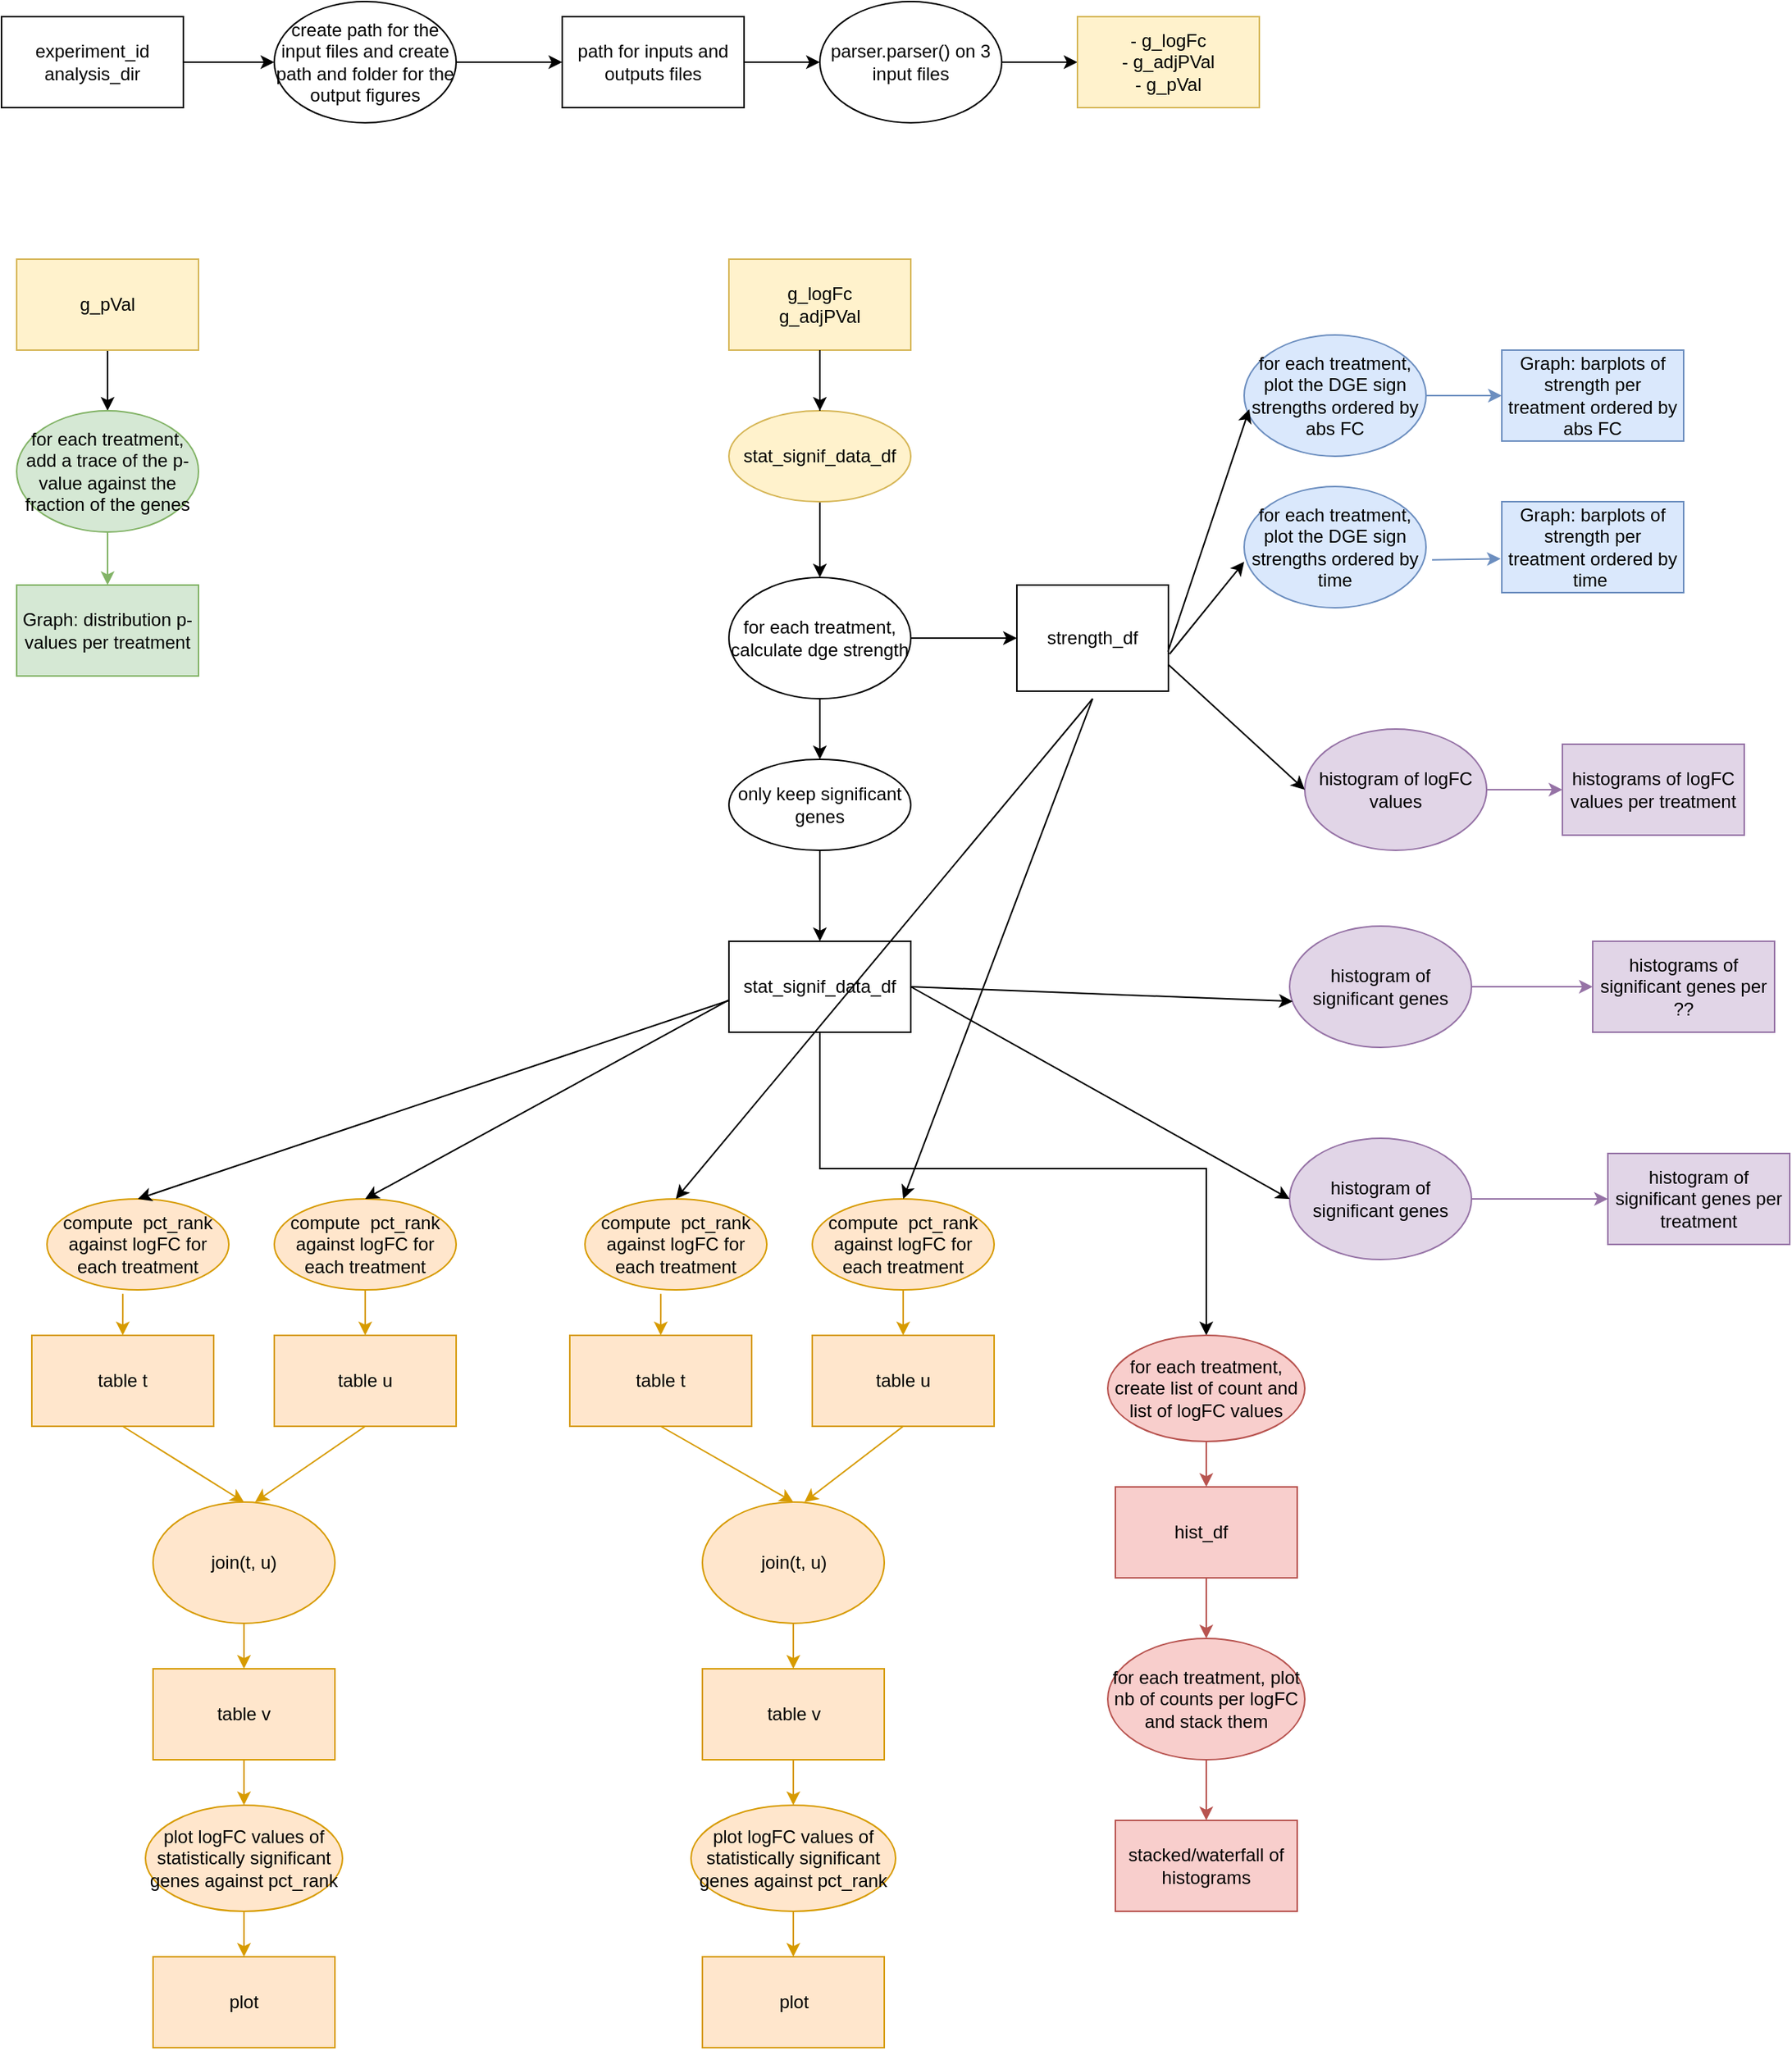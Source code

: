 <mxfile version="15.4.3" type="github">
  <diagram id="U4IgkTdNpWTFuwFA2swD" name="Page-1">
    <mxGraphModel dx="1006" dy="1817" grid="1" gridSize="10" guides="1" tooltips="1" connect="1" arrows="1" fold="1" page="1" pageScale="1" pageWidth="850" pageHeight="1100" math="0" shadow="0">
      <root>
        <mxCell id="0" />
        <mxCell id="1" parent="0" />
        <mxCell id="tLHDV8wwJgTuE7Va9RZO-1" value="experiment_id&lt;br&gt;analysis_dir" style="rounded=0;whiteSpace=wrap;html=1;" parent="1" vertex="1">
          <mxGeometry x="20" y="-320" width="120" height="60" as="geometry" />
        </mxCell>
        <mxCell id="tLHDV8wwJgTuE7Va9RZO-2" value="" style="endArrow=classic;html=1;entryX=0;entryY=0.5;entryDx=0;entryDy=0;exitX=1;exitY=0.5;exitDx=0;exitDy=0;" parent="1" source="tLHDV8wwJgTuE7Va9RZO-1" target="tLHDV8wwJgTuE7Va9RZO-3" edge="1">
          <mxGeometry width="50" height="50" relative="1" as="geometry">
            <mxPoint x="230" y="-250" as="sourcePoint" />
            <mxPoint x="280" y="-250" as="targetPoint" />
          </mxGeometry>
        </mxCell>
        <mxCell id="tLHDV8wwJgTuE7Va9RZO-3" value="create path for the input files and create path and folder for the output figures" style="ellipse;whiteSpace=wrap;html=1;" parent="1" vertex="1">
          <mxGeometry x="200" y="-330" width="120" height="80" as="geometry" />
        </mxCell>
        <mxCell id="tLHDV8wwJgTuE7Va9RZO-4" value="" style="endArrow=classic;html=1;exitX=1;exitY=0.5;exitDx=0;exitDy=0;entryX=0;entryY=0.5;entryDx=0;entryDy=0;" parent="1" source="tLHDV8wwJgTuE7Va9RZO-3" target="tLHDV8wwJgTuE7Va9RZO-5" edge="1">
          <mxGeometry width="50" height="50" relative="1" as="geometry">
            <mxPoint x="250" y="-30" as="sourcePoint" />
            <mxPoint x="440" y="-250" as="targetPoint" />
          </mxGeometry>
        </mxCell>
        <mxCell id="tLHDV8wwJgTuE7Va9RZO-5" value="path for inputs and outputs files" style="rounded=0;whiteSpace=wrap;html=1;" parent="1" vertex="1">
          <mxGeometry x="390" y="-320" width="120" height="60" as="geometry" />
        </mxCell>
        <mxCell id="tLHDV8wwJgTuE7Va9RZO-6" value="" style="endArrow=classic;html=1;exitX=1;exitY=0.5;exitDx=0;exitDy=0;exitPerimeter=0;" parent="1" source="tLHDV8wwJgTuE7Va9RZO-5" target="tLHDV8wwJgTuE7Va9RZO-7" edge="1">
          <mxGeometry width="50" height="50" relative="1" as="geometry">
            <mxPoint x="250" y="-30" as="sourcePoint" />
            <mxPoint x="660" y="-250" as="targetPoint" />
          </mxGeometry>
        </mxCell>
        <mxCell id="tLHDV8wwJgTuE7Va9RZO-7" value="parser.parser() on 3 input files" style="ellipse;whiteSpace=wrap;html=1;" parent="1" vertex="1">
          <mxGeometry x="560" y="-330" width="120" height="80" as="geometry" />
        </mxCell>
        <mxCell id="tLHDV8wwJgTuE7Va9RZO-8" value="" style="endArrow=classic;html=1;exitX=1;exitY=0.5;exitDx=0;exitDy=0;" parent="1" source="tLHDV8wwJgTuE7Va9RZO-7" target="tLHDV8wwJgTuE7Va9RZO-9" edge="1">
          <mxGeometry width="50" height="50" relative="1" as="geometry">
            <mxPoint x="490" y="-40" as="sourcePoint" />
            <mxPoint x="540" y="-90" as="targetPoint" />
          </mxGeometry>
        </mxCell>
        <mxCell id="tLHDV8wwJgTuE7Va9RZO-9" value="-&amp;nbsp;g_logFc&lt;br&gt;-&amp;nbsp;g_adjPVal&lt;br&gt;-&amp;nbsp;g_pVal" style="rounded=0;whiteSpace=wrap;html=1;fillColor=#fff2cc;strokeColor=#d6b656;" parent="1" vertex="1">
          <mxGeometry x="730" y="-320" width="120" height="60" as="geometry" />
        </mxCell>
        <mxCell id="tUvA7MmogW0Fkp_yMYfX-52" value="" style="edgeStyle=orthogonalEdgeStyle;rounded=0;orthogonalLoop=1;jettySize=auto;html=1;" parent="1" source="tLHDV8wwJgTuE7Va9RZO-10" target="tLHDV8wwJgTuE7Va9RZO-11" edge="1">
          <mxGeometry relative="1" as="geometry" />
        </mxCell>
        <mxCell id="tLHDV8wwJgTuE7Va9RZO-10" value="g_pVal" style="rounded=0;whiteSpace=wrap;html=1;fillColor=#fff2cc;strokeColor=#d6b656;" parent="1" vertex="1">
          <mxGeometry x="30" y="-160" width="120" height="60" as="geometry" />
        </mxCell>
        <mxCell id="tUvA7MmogW0Fkp_yMYfX-53" value="" style="edgeStyle=orthogonalEdgeStyle;rounded=0;orthogonalLoop=1;jettySize=auto;html=1;fillColor=#d5e8d4;strokeColor=#82b366;" parent="1" source="tLHDV8wwJgTuE7Va9RZO-11" target="tLHDV8wwJgTuE7Va9RZO-13" edge="1">
          <mxGeometry relative="1" as="geometry" />
        </mxCell>
        <mxCell id="tLHDV8wwJgTuE7Va9RZO-11" value="for each treatment,&lt;br&gt;add a trace of the p-value against the fraction of the genes" style="ellipse;whiteSpace=wrap;html=1;fillColor=#d5e8d4;strokeColor=#82b366;" parent="1" vertex="1">
          <mxGeometry x="30" y="-60" width="120" height="80" as="geometry" />
        </mxCell>
        <mxCell id="tLHDV8wwJgTuE7Va9RZO-13" value="Graph: distribution p-values per treatment" style="rounded=0;whiteSpace=wrap;html=1;fillColor=#d5e8d4;strokeColor=#82b366;" parent="1" vertex="1">
          <mxGeometry x="30" y="55" width="120" height="60" as="geometry" />
        </mxCell>
        <mxCell id="tUvA7MmogW0Fkp_yMYfX-50" value="" style="edgeStyle=orthogonalEdgeStyle;rounded=0;orthogonalLoop=1;jettySize=auto;html=1;startArrow=none;" parent="1" source="tUvA7MmogW0Fkp_yMYfX-56" target="tLHDV8wwJgTuE7Va9RZO-16" edge="1">
          <mxGeometry relative="1" as="geometry" />
        </mxCell>
        <mxCell id="tUvA7MmogW0Fkp_yMYfX-57" value="" style="edgeStyle=orthogonalEdgeStyle;rounded=0;orthogonalLoop=1;jettySize=auto;html=1;" parent="1" source="tLHDV8wwJgTuE7Va9RZO-15" target="tUvA7MmogW0Fkp_yMYfX-56" edge="1">
          <mxGeometry relative="1" as="geometry" />
        </mxCell>
        <mxCell id="tLHDV8wwJgTuE7Va9RZO-15" value="g_logFc&lt;br&gt;g_adjPVal" style="rounded=0;whiteSpace=wrap;html=1;fillColor=#fff2cc;strokeColor=#d6b656;" parent="1" vertex="1">
          <mxGeometry x="500" y="-160" width="120" height="60" as="geometry" />
        </mxCell>
        <mxCell id="tUvA7MmogW0Fkp_yMYfX-55" value="" style="edgeStyle=orthogonalEdgeStyle;rounded=0;orthogonalLoop=1;jettySize=auto;html=1;entryX=0;entryY=0.5;entryDx=0;entryDy=0;" parent="1" source="tLHDV8wwJgTuE7Va9RZO-16" target="tLHDV8wwJgTuE7Va9RZO-18" edge="1">
          <mxGeometry relative="1" as="geometry">
            <mxPoint x="510" y="250" as="targetPoint" />
          </mxGeometry>
        </mxCell>
        <mxCell id="tUvA7MmogW0Fkp_yMYfX-59" value="" style="edgeStyle=orthogonalEdgeStyle;rounded=0;orthogonalLoop=1;jettySize=auto;html=1;" parent="1" source="tLHDV8wwJgTuE7Va9RZO-16" target="tUvA7MmogW0Fkp_yMYfX-58" edge="1">
          <mxGeometry relative="1" as="geometry" />
        </mxCell>
        <mxCell id="tLHDV8wwJgTuE7Va9RZO-16" value="for each treatment, calculate dge strength" style="ellipse;whiteSpace=wrap;html=1;" parent="1" vertex="1">
          <mxGeometry x="500" y="50" width="120" height="80" as="geometry" />
        </mxCell>
        <mxCell id="tUvA7MmogW0Fkp_yMYfX-3" value="" style="edgeStyle=orthogonalEdgeStyle;rounded=0;orthogonalLoop=1;jettySize=auto;html=1;exitX=0.5;exitY=1;exitDx=0;exitDy=0;" parent="1" source="tUvA7MmogW0Fkp_yMYfX-60" target="tUvA7MmogW0Fkp_yMYfX-2" edge="1">
          <mxGeometry relative="1" as="geometry">
            <mxPoint x="200" y="370" as="sourcePoint" />
            <Array as="points">
              <mxPoint x="560" y="440" />
              <mxPoint x="815" y="440" />
            </Array>
          </mxGeometry>
        </mxCell>
        <mxCell id="tLHDV8wwJgTuE7Va9RZO-18" value="strength_df" style="rounded=0;whiteSpace=wrap;html=1;" parent="1" vertex="1">
          <mxGeometry x="690" y="55" width="100" height="70" as="geometry" />
        </mxCell>
        <mxCell id="tLHDV8wwJgTuE7Va9RZO-20" value="&lt;span&gt;for each treatment,&lt;/span&gt;&lt;br&gt;&lt;span&gt;plot the DGE sign strengths ordered by abs FC&lt;/span&gt;" style="ellipse;whiteSpace=wrap;html=1;fillColor=#dae8fc;strokeColor=#6c8ebf;" parent="1" vertex="1">
          <mxGeometry x="840" y="-110" width="120" height="80" as="geometry" />
        </mxCell>
        <mxCell id="tLHDV8wwJgTuE7Va9RZO-21" value="&lt;span&gt;Graph: barplots of strength per treatment ordered by abs FC&lt;/span&gt;" style="rounded=0;whiteSpace=wrap;html=1;fillColor=#dae8fc;strokeColor=#6c8ebf;" parent="1" vertex="1">
          <mxGeometry x="1010" y="-100" width="120" height="60" as="geometry" />
        </mxCell>
        <mxCell id="tLHDV8wwJgTuE7Va9RZO-22" value="" style="endArrow=classic;html=1;exitX=0.997;exitY=0.628;exitDx=0;exitDy=0;exitPerimeter=0;entryX=0.028;entryY=0.613;entryDx=0;entryDy=0;entryPerimeter=0;" parent="1" source="tLHDV8wwJgTuE7Va9RZO-18" target="tLHDV8wwJgTuE7Va9RZO-20" edge="1">
          <mxGeometry width="50" height="50" relative="1" as="geometry">
            <mxPoint x="400" y="310" as="sourcePoint" />
            <mxPoint x="450" y="260" as="targetPoint" />
          </mxGeometry>
        </mxCell>
        <mxCell id="tLHDV8wwJgTuE7Va9RZO-23" value="" style="endArrow=classic;html=1;exitX=1;exitY=0.5;exitDx=0;exitDy=0;fillColor=#dae8fc;strokeColor=#6c8ebf;" parent="1" source="tLHDV8wwJgTuE7Va9RZO-20" target="tLHDV8wwJgTuE7Va9RZO-21" edge="1">
          <mxGeometry width="50" height="50" relative="1" as="geometry">
            <mxPoint x="650" y="-40" as="sourcePoint" />
            <mxPoint x="700" y="-90" as="targetPoint" />
          </mxGeometry>
        </mxCell>
        <mxCell id="tLHDV8wwJgTuE7Va9RZO-24" value="for each treatment,&lt;br&gt;plot the DGE sign strengths ordered by time" style="ellipse;whiteSpace=wrap;html=1;fillColor=#dae8fc;strokeColor=#6c8ebf;" parent="1" vertex="1">
          <mxGeometry x="840" y="-10" width="120" height="80" as="geometry" />
        </mxCell>
        <mxCell id="tLHDV8wwJgTuE7Va9RZO-25" value="&lt;span&gt;Graph: barplots of strength per treatment ordered by time&amp;nbsp;&lt;/span&gt;" style="rounded=0;whiteSpace=wrap;html=1;fillColor=#dae8fc;strokeColor=#6c8ebf;" parent="1" vertex="1">
          <mxGeometry x="1010" width="120" height="60" as="geometry" />
        </mxCell>
        <mxCell id="tLHDV8wwJgTuE7Va9RZO-26" value="" style="endArrow=classic;html=1;exitX=1.008;exitY=0.65;exitDx=0;exitDy=0;exitPerimeter=0;entryX=0;entryY=0.621;entryDx=0;entryDy=0;entryPerimeter=0;" parent="1" source="tLHDV8wwJgTuE7Va9RZO-18" target="tLHDV8wwJgTuE7Va9RZO-24" edge="1">
          <mxGeometry width="50" height="50" relative="1" as="geometry">
            <mxPoint x="680" y="510" as="sourcePoint" />
            <mxPoint x="730" y="460" as="targetPoint" />
          </mxGeometry>
        </mxCell>
        <mxCell id="tLHDV8wwJgTuE7Va9RZO-27" value="" style="endArrow=classic;html=1;entryX=-0.006;entryY=0.628;entryDx=0;entryDy=0;entryPerimeter=0;exitX=1.033;exitY=0.604;exitDx=0;exitDy=0;exitPerimeter=0;fillColor=#dae8fc;strokeColor=#6c8ebf;" parent="1" source="tLHDV8wwJgTuE7Va9RZO-24" target="tLHDV8wwJgTuE7Va9RZO-25" edge="1">
          <mxGeometry width="50" height="50" relative="1" as="geometry">
            <mxPoint x="940" y="170" as="sourcePoint" />
            <mxPoint x="990" y="120" as="targetPoint" />
          </mxGeometry>
        </mxCell>
        <mxCell id="tLHDV8wwJgTuE7Va9RZO-28" value="histogram of logFC values" style="ellipse;whiteSpace=wrap;html=1;fillColor=#e1d5e7;strokeColor=#9673a6;" parent="1" vertex="1">
          <mxGeometry x="880" y="150" width="120" height="80" as="geometry" />
        </mxCell>
        <mxCell id="tLHDV8wwJgTuE7Va9RZO-29" value="" style="endArrow=classic;html=1;entryX=0;entryY=0.5;entryDx=0;entryDy=0;exitX=1;exitY=0.75;exitDx=0;exitDy=0;" parent="1" source="tLHDV8wwJgTuE7Va9RZO-18" target="tLHDV8wwJgTuE7Va9RZO-28" edge="1">
          <mxGeometry width="50" height="50" relative="1" as="geometry">
            <mxPoint x="480" y="560" as="sourcePoint" />
            <mxPoint x="530" y="490" as="targetPoint" />
          </mxGeometry>
        </mxCell>
        <mxCell id="tLHDV8wwJgTuE7Va9RZO-30" value="&lt;span&gt;histograms of logFC values per treatment&lt;/span&gt;" style="rounded=0;whiteSpace=wrap;html=1;fillColor=#e1d5e7;strokeColor=#9673a6;" parent="1" vertex="1">
          <mxGeometry x="1050" y="160" width="120" height="60" as="geometry" />
        </mxCell>
        <mxCell id="tLHDV8wwJgTuE7Va9RZO-31" value="" style="endArrow=classic;html=1;exitX=1;exitY=0.5;exitDx=0;exitDy=0;entryX=0;entryY=0.5;entryDx=0;entryDy=0;fillColor=#e1d5e7;strokeColor=#9673a6;" parent="1" source="tLHDV8wwJgTuE7Va9RZO-28" target="tLHDV8wwJgTuE7Va9RZO-30" edge="1">
          <mxGeometry width="50" height="50" relative="1" as="geometry">
            <mxPoint x="660" y="210" as="sourcePoint" />
            <mxPoint x="710" y="160" as="targetPoint" />
          </mxGeometry>
        </mxCell>
        <mxCell id="tLHDV8wwJgTuE7Va9RZO-32" value="histogram of significant genes" style="ellipse;whiteSpace=wrap;html=1;fillColor=#e1d5e7;strokeColor=#9673a6;" parent="1" vertex="1">
          <mxGeometry x="870" y="280" width="120" height="80" as="geometry" />
        </mxCell>
        <mxCell id="tLHDV8wwJgTuE7Va9RZO-33" value="histogram of significant genes" style="ellipse;whiteSpace=wrap;html=1;fillColor=#e1d5e7;strokeColor=#9673a6;" parent="1" vertex="1">
          <mxGeometry x="870" y="420" width="120" height="80" as="geometry" />
        </mxCell>
        <mxCell id="tLHDV8wwJgTuE7Va9RZO-34" value="histograms of significant genes per&lt;br&gt;??" style="rounded=0;whiteSpace=wrap;html=1;fillColor=#e1d5e7;strokeColor=#9673a6;" parent="1" vertex="1">
          <mxGeometry x="1070" y="290" width="120" height="60" as="geometry" />
        </mxCell>
        <mxCell id="tLHDV8wwJgTuE7Va9RZO-35" value="" style="endArrow=classic;html=1;exitX=1;exitY=0.5;exitDx=0;exitDy=0;entryX=0.017;entryY=0.621;entryDx=0;entryDy=0;entryPerimeter=0;" parent="1" source="tUvA7MmogW0Fkp_yMYfX-60" target="tLHDV8wwJgTuE7Va9RZO-32" edge="1">
          <mxGeometry width="50" height="50" relative="1" as="geometry">
            <mxPoint x="450" y="630" as="sourcePoint" />
            <mxPoint x="500" y="580" as="targetPoint" />
          </mxGeometry>
        </mxCell>
        <mxCell id="tLHDV8wwJgTuE7Va9RZO-36" value="" style="endArrow=classic;html=1;exitX=1;exitY=0.5;exitDx=0;exitDy=0;entryX=0;entryY=0.5;entryDx=0;entryDy=0;" parent="1" source="tUvA7MmogW0Fkp_yMYfX-60" target="tLHDV8wwJgTuE7Va9RZO-33" edge="1">
          <mxGeometry width="50" height="50" relative="1" as="geometry">
            <mxPoint x="450" y="630" as="sourcePoint" />
            <mxPoint x="500" y="580" as="targetPoint" />
          </mxGeometry>
        </mxCell>
        <mxCell id="tLHDV8wwJgTuE7Va9RZO-37" value="" style="endArrow=classic;html=1;exitX=1;exitY=0.5;exitDx=0;exitDy=0;entryX=0;entryY=0.5;entryDx=0;entryDy=0;fillColor=#e1d5e7;strokeColor=#9673a6;" parent="1" source="tLHDV8wwJgTuE7Va9RZO-32" target="tLHDV8wwJgTuE7Va9RZO-34" edge="1">
          <mxGeometry width="50" height="50" relative="1" as="geometry">
            <mxPoint x="660" y="440" as="sourcePoint" />
            <mxPoint x="710" y="390" as="targetPoint" />
          </mxGeometry>
        </mxCell>
        <mxCell id="tLHDV8wwJgTuE7Va9RZO-38" value="" style="endArrow=classic;html=1;exitX=1;exitY=0.5;exitDx=0;exitDy=0;entryX=0;entryY=0.5;entryDx=0;entryDy=0;fillColor=#e1d5e7;strokeColor=#9673a6;" parent="1" source="tLHDV8wwJgTuE7Va9RZO-33" target="tUvA7MmogW0Fkp_yMYfX-1" edge="1">
          <mxGeometry width="50" height="50" relative="1" as="geometry">
            <mxPoint x="660" y="440" as="sourcePoint" />
            <mxPoint x="1000" y="530" as="targetPoint" />
          </mxGeometry>
        </mxCell>
        <mxCell id="tUvA7MmogW0Fkp_yMYfX-1" value="histogram of significant genes per treatment" style="rounded=0;whiteSpace=wrap;html=1;fillColor=#e1d5e7;strokeColor=#9673a6;" parent="1" vertex="1">
          <mxGeometry x="1080" y="430" width="120" height="60" as="geometry" />
        </mxCell>
        <mxCell id="tUvA7MmogW0Fkp_yMYfX-5" value="" style="edgeStyle=orthogonalEdgeStyle;rounded=0;orthogonalLoop=1;jettySize=auto;html=1;fillColor=#f8cecc;strokeColor=#b85450;" parent="1" source="tUvA7MmogW0Fkp_yMYfX-2" target="tUvA7MmogW0Fkp_yMYfX-4" edge="1">
          <mxGeometry relative="1" as="geometry" />
        </mxCell>
        <mxCell id="tUvA7MmogW0Fkp_yMYfX-2" value="for each treatment, create list of count and list of logFC values" style="ellipse;whiteSpace=wrap;html=1;rounded=0;fillColor=#f8cecc;strokeColor=#b85450;" parent="1" vertex="1">
          <mxGeometry x="750" y="550" width="130" height="70" as="geometry" />
        </mxCell>
        <mxCell id="tUvA7MmogW0Fkp_yMYfX-7" value="" style="edgeStyle=orthogonalEdgeStyle;rounded=0;orthogonalLoop=1;jettySize=auto;html=1;fillColor=#f8cecc;strokeColor=#b85450;" parent="1" source="tUvA7MmogW0Fkp_yMYfX-4" target="tUvA7MmogW0Fkp_yMYfX-6" edge="1">
          <mxGeometry relative="1" as="geometry" />
        </mxCell>
        <mxCell id="tUvA7MmogW0Fkp_yMYfX-4" value="hist_df&amp;nbsp;&amp;nbsp;" style="whiteSpace=wrap;html=1;rounded=0;fillColor=#f8cecc;strokeColor=#b85450;" parent="1" vertex="1">
          <mxGeometry x="755" y="650" width="120" height="60" as="geometry" />
        </mxCell>
        <mxCell id="tUvA7MmogW0Fkp_yMYfX-9" value="" style="edgeStyle=orthogonalEdgeStyle;rounded=0;orthogonalLoop=1;jettySize=auto;html=1;fillColor=#f8cecc;strokeColor=#b85450;" parent="1" source="tUvA7MmogW0Fkp_yMYfX-6" target="tUvA7MmogW0Fkp_yMYfX-8" edge="1">
          <mxGeometry relative="1" as="geometry" />
        </mxCell>
        <mxCell id="tUvA7MmogW0Fkp_yMYfX-6" value="for each treatment, plot nb of counts per logFC and stack them" style="ellipse;whiteSpace=wrap;html=1;rounded=0;fillColor=#f8cecc;strokeColor=#b85450;" parent="1" vertex="1">
          <mxGeometry x="750" y="750" width="130" height="80" as="geometry" />
        </mxCell>
        <mxCell id="tUvA7MmogW0Fkp_yMYfX-8" value="stacked/waterfall of histograms" style="whiteSpace=wrap;html=1;rounded=0;fillColor=#f8cecc;strokeColor=#b85450;" parent="1" vertex="1">
          <mxGeometry x="755" y="870" width="120" height="60" as="geometry" />
        </mxCell>
        <mxCell id="tUvA7MmogW0Fkp_yMYfX-13" value="&lt;span&gt;compute&amp;nbsp; pct_rank against logFC for each treatment&lt;/span&gt;" style="ellipse;whiteSpace=wrap;html=1;rounded=0;fillColor=#ffe6cc;strokeColor=#d79b00;" parent="1" vertex="1">
          <mxGeometry x="50" y="460" width="120" height="60" as="geometry" />
        </mxCell>
        <mxCell id="tUvA7MmogW0Fkp_yMYfX-15" value="" style="endArrow=classic;html=1;entryX=0.5;entryY=0;entryDx=0;entryDy=0;exitX=0.011;exitY=0.644;exitDx=0;exitDy=0;exitPerimeter=0;" parent="1" source="tUvA7MmogW0Fkp_yMYfX-60" target="tUvA7MmogW0Fkp_yMYfX-13" edge="1">
          <mxGeometry width="50" height="50" relative="1" as="geometry">
            <mxPoint x="200" y="370" as="sourcePoint" />
            <mxPoint x="540" y="650" as="targetPoint" />
          </mxGeometry>
        </mxCell>
        <mxCell id="tUvA7MmogW0Fkp_yMYfX-16" value="compute&amp;nbsp; pct_rank against logFC for each treatment" style="ellipse;whiteSpace=wrap;html=1;fillColor=#ffe6cc;strokeColor=#d79b00;" parent="1" vertex="1">
          <mxGeometry x="200" y="460" width="120" height="60" as="geometry" />
        </mxCell>
        <mxCell id="tUvA7MmogW0Fkp_yMYfX-17" value="" style="endArrow=classic;html=1;entryX=0.5;entryY=0;entryDx=0;entryDy=0;exitX=0.022;exitY=0.622;exitDx=0;exitDy=0;exitPerimeter=0;" parent="1" source="tUvA7MmogW0Fkp_yMYfX-60" target="tUvA7MmogW0Fkp_yMYfX-16" edge="1">
          <mxGeometry width="50" height="50" relative="1" as="geometry">
            <mxPoint x="200" y="370" as="sourcePoint" />
            <mxPoint x="540" y="550" as="targetPoint" />
          </mxGeometry>
        </mxCell>
        <mxCell id="tUvA7MmogW0Fkp_yMYfX-18" value="" style="endArrow=classic;html=1;exitX=0.417;exitY=1.044;exitDx=0;exitDy=0;exitPerimeter=0;entryX=0.5;entryY=0;entryDx=0;entryDy=0;fillColor=#ffe6cc;strokeColor=#d79b00;" parent="1" source="tUvA7MmogW0Fkp_yMYfX-13" target="tUvA7MmogW0Fkp_yMYfX-23" edge="1">
          <mxGeometry width="50" height="50" relative="1" as="geometry">
            <mxPoint x="490" y="600" as="sourcePoint" />
            <mxPoint x="150" y="570" as="targetPoint" />
          </mxGeometry>
        </mxCell>
        <mxCell id="tUvA7MmogW0Fkp_yMYfX-19" value="" style="endArrow=classic;html=1;exitX=0.5;exitY=1;exitDx=0;exitDy=0;entryX=0.5;entryY=0;entryDx=0;entryDy=0;fillColor=#ffe6cc;strokeColor=#d79b00;" parent="1" source="tUvA7MmogW0Fkp_yMYfX-16" target="tUvA7MmogW0Fkp_yMYfX-24" edge="1">
          <mxGeometry width="50" height="50" relative="1" as="geometry">
            <mxPoint x="490" y="600" as="sourcePoint" />
            <mxPoint x="170" y="560" as="targetPoint" />
          </mxGeometry>
        </mxCell>
        <mxCell id="tUvA7MmogW0Fkp_yMYfX-23" value="table t" style="rounded=0;whiteSpace=wrap;html=1;fillColor=#ffe6cc;strokeColor=#d79b00;" parent="1" vertex="1">
          <mxGeometry x="40" y="550" width="120" height="60" as="geometry" />
        </mxCell>
        <mxCell id="tUvA7MmogW0Fkp_yMYfX-24" value="table u" style="rounded=0;whiteSpace=wrap;html=1;fillColor=#ffe6cc;strokeColor=#d79b00;" parent="1" vertex="1">
          <mxGeometry x="200" y="550" width="120" height="60" as="geometry" />
        </mxCell>
        <mxCell id="tUvA7MmogW0Fkp_yMYfX-25" value="join(t, u)" style="ellipse;whiteSpace=wrap;html=1;fillColor=#ffe6cc;strokeColor=#d79b00;" parent="1" vertex="1">
          <mxGeometry x="120" y="660" width="120" height="80" as="geometry" />
        </mxCell>
        <mxCell id="tUvA7MmogW0Fkp_yMYfX-26" value="" style="endArrow=classic;html=1;exitX=0.5;exitY=1;exitDx=0;exitDy=0;entryX=0.5;entryY=0;entryDx=0;entryDy=0;fillColor=#ffe6cc;strokeColor=#d79b00;" parent="1" source="tUvA7MmogW0Fkp_yMYfX-23" target="tUvA7MmogW0Fkp_yMYfX-25" edge="1">
          <mxGeometry width="50" height="50" relative="1" as="geometry">
            <mxPoint x="490" y="600" as="sourcePoint" />
            <mxPoint x="540" y="550" as="targetPoint" />
          </mxGeometry>
        </mxCell>
        <mxCell id="tUvA7MmogW0Fkp_yMYfX-27" value="" style="endArrow=classic;html=1;exitX=0.5;exitY=1;exitDx=0;exitDy=0;entryX=0.561;entryY=0;entryDx=0;entryDy=0;entryPerimeter=0;fillColor=#ffe6cc;strokeColor=#d79b00;" parent="1" source="tUvA7MmogW0Fkp_yMYfX-24" target="tUvA7MmogW0Fkp_yMYfX-25" edge="1">
          <mxGeometry width="50" height="50" relative="1" as="geometry">
            <mxPoint x="490" y="600" as="sourcePoint" />
            <mxPoint x="160" y="660" as="targetPoint" />
          </mxGeometry>
        </mxCell>
        <mxCell id="tUvA7MmogW0Fkp_yMYfX-31" value="" style="edgeStyle=orthogonalEdgeStyle;rounded=0;orthogonalLoop=1;jettySize=auto;html=1;fillColor=#ffe6cc;strokeColor=#d79b00;" parent="1" source="tUvA7MmogW0Fkp_yMYfX-28" target="tUvA7MmogW0Fkp_yMYfX-30" edge="1">
          <mxGeometry relative="1" as="geometry" />
        </mxCell>
        <mxCell id="tUvA7MmogW0Fkp_yMYfX-28" value="table v" style="rounded=0;whiteSpace=wrap;html=1;fillColor=#ffe6cc;strokeColor=#d79b00;" parent="1" vertex="1">
          <mxGeometry x="120" y="770" width="120" height="60" as="geometry" />
        </mxCell>
        <mxCell id="tUvA7MmogW0Fkp_yMYfX-29" value="" style="endArrow=classic;html=1;exitX=0.5;exitY=1;exitDx=0;exitDy=0;entryX=0.5;entryY=0;entryDx=0;entryDy=0;fillColor=#ffe6cc;strokeColor=#d79b00;" parent="1" source="tUvA7MmogW0Fkp_yMYfX-25" target="tUvA7MmogW0Fkp_yMYfX-28" edge="1">
          <mxGeometry width="50" height="50" relative="1" as="geometry">
            <mxPoint x="490" y="600" as="sourcePoint" />
            <mxPoint x="540" y="550" as="targetPoint" />
          </mxGeometry>
        </mxCell>
        <mxCell id="tUvA7MmogW0Fkp_yMYfX-33" value="" style="edgeStyle=orthogonalEdgeStyle;rounded=0;orthogonalLoop=1;jettySize=auto;html=1;fillColor=#ffe6cc;strokeColor=#d79b00;" parent="1" source="tUvA7MmogW0Fkp_yMYfX-30" target="tUvA7MmogW0Fkp_yMYfX-32" edge="1">
          <mxGeometry relative="1" as="geometry" />
        </mxCell>
        <mxCell id="tUvA7MmogW0Fkp_yMYfX-30" value="plot logFC values of statistically significant genes against pct_rank" style="ellipse;whiteSpace=wrap;html=1;rounded=0;fillColor=#ffe6cc;strokeColor=#d79b00;" parent="1" vertex="1">
          <mxGeometry x="115" y="860" width="130" height="70" as="geometry" />
        </mxCell>
        <mxCell id="tUvA7MmogW0Fkp_yMYfX-32" value="plot" style="whiteSpace=wrap;html=1;rounded=0;fillColor=#ffe6cc;strokeColor=#d79b00;" parent="1" vertex="1">
          <mxGeometry x="120" y="960" width="120" height="60" as="geometry" />
        </mxCell>
        <mxCell id="tUvA7MmogW0Fkp_yMYfX-35" value="compute&amp;nbsp; pct_rank against logFC for each treatment" style="ellipse;whiteSpace=wrap;html=1;rounded=0;fillColor=#ffe6cc;strokeColor=#d79b00;" parent="1" vertex="1">
          <mxGeometry x="405" y="460" width="120" height="60" as="geometry" />
        </mxCell>
        <mxCell id="tUvA7MmogW0Fkp_yMYfX-36" value="&lt;span&gt;compute&amp;nbsp; pct_rank against logFC for each treatment&lt;/span&gt;" style="ellipse;whiteSpace=wrap;html=1;fillColor=#ffe6cc;strokeColor=#d79b00;" parent="1" vertex="1">
          <mxGeometry x="555" y="460" width="120" height="60" as="geometry" />
        </mxCell>
        <mxCell id="tUvA7MmogW0Fkp_yMYfX-37" value="" style="endArrow=classic;html=1;exitX=0.417;exitY=1.044;exitDx=0;exitDy=0;exitPerimeter=0;entryX=0.5;entryY=0;entryDx=0;entryDy=0;fillColor=#ffe6cc;strokeColor=#d79b00;" parent="1" source="tUvA7MmogW0Fkp_yMYfX-35" target="tUvA7MmogW0Fkp_yMYfX-39" edge="1">
          <mxGeometry width="50" height="50" relative="1" as="geometry">
            <mxPoint x="845" y="600" as="sourcePoint" />
            <mxPoint x="505" y="570" as="targetPoint" />
          </mxGeometry>
        </mxCell>
        <mxCell id="tUvA7MmogW0Fkp_yMYfX-38" value="" style="endArrow=classic;html=1;exitX=0.5;exitY=1;exitDx=0;exitDy=0;entryX=0.5;entryY=0;entryDx=0;entryDy=0;fillColor=#ffe6cc;strokeColor=#d79b00;" parent="1" source="tUvA7MmogW0Fkp_yMYfX-36" target="tUvA7MmogW0Fkp_yMYfX-40" edge="1">
          <mxGeometry width="50" height="50" relative="1" as="geometry">
            <mxPoint x="845" y="600" as="sourcePoint" />
            <mxPoint x="525" y="560" as="targetPoint" />
          </mxGeometry>
        </mxCell>
        <mxCell id="tUvA7MmogW0Fkp_yMYfX-39" value="table t" style="rounded=0;whiteSpace=wrap;html=1;fillColor=#ffe6cc;strokeColor=#d79b00;" parent="1" vertex="1">
          <mxGeometry x="395" y="550" width="120" height="60" as="geometry" />
        </mxCell>
        <mxCell id="tUvA7MmogW0Fkp_yMYfX-40" value="table u" style="rounded=0;whiteSpace=wrap;html=1;fillColor=#ffe6cc;strokeColor=#d79b00;" parent="1" vertex="1">
          <mxGeometry x="555" y="550" width="120" height="60" as="geometry" />
        </mxCell>
        <mxCell id="tUvA7MmogW0Fkp_yMYfX-41" value="join(t, u)" style="ellipse;whiteSpace=wrap;html=1;fillColor=#ffe6cc;strokeColor=#d79b00;" parent="1" vertex="1">
          <mxGeometry x="482.5" y="660" width="120" height="80" as="geometry" />
        </mxCell>
        <mxCell id="tUvA7MmogW0Fkp_yMYfX-42" value="" style="endArrow=classic;html=1;exitX=0.5;exitY=1;exitDx=0;exitDy=0;entryX=0.5;entryY=0;entryDx=0;entryDy=0;fillColor=#ffe6cc;strokeColor=#d79b00;" parent="1" source="tUvA7MmogW0Fkp_yMYfX-39" target="tUvA7MmogW0Fkp_yMYfX-41" edge="1">
          <mxGeometry width="50" height="50" relative="1" as="geometry">
            <mxPoint x="845" y="600" as="sourcePoint" />
            <mxPoint x="895" y="550" as="targetPoint" />
          </mxGeometry>
        </mxCell>
        <mxCell id="tUvA7MmogW0Fkp_yMYfX-43" value="" style="endArrow=classic;html=1;exitX=0.5;exitY=1;exitDx=0;exitDy=0;entryX=0.561;entryY=0;entryDx=0;entryDy=0;entryPerimeter=0;fillColor=#ffe6cc;strokeColor=#d79b00;" parent="1" source="tUvA7MmogW0Fkp_yMYfX-40" target="tUvA7MmogW0Fkp_yMYfX-41" edge="1">
          <mxGeometry width="50" height="50" relative="1" as="geometry">
            <mxPoint x="845" y="600" as="sourcePoint" />
            <mxPoint x="515" y="660" as="targetPoint" />
          </mxGeometry>
        </mxCell>
        <mxCell id="tUvA7MmogW0Fkp_yMYfX-44" value="" style="edgeStyle=orthogonalEdgeStyle;rounded=0;orthogonalLoop=1;jettySize=auto;html=1;fillColor=#ffe6cc;strokeColor=#d79b00;" parent="1" source="tUvA7MmogW0Fkp_yMYfX-45" target="tUvA7MmogW0Fkp_yMYfX-48" edge="1">
          <mxGeometry relative="1" as="geometry" />
        </mxCell>
        <mxCell id="tUvA7MmogW0Fkp_yMYfX-45" value="table v" style="rounded=0;whiteSpace=wrap;html=1;fillColor=#ffe6cc;strokeColor=#d79b00;" parent="1" vertex="1">
          <mxGeometry x="482.5" y="770" width="120" height="60" as="geometry" />
        </mxCell>
        <mxCell id="tUvA7MmogW0Fkp_yMYfX-46" value="" style="endArrow=classic;html=1;exitX=0.5;exitY=1;exitDx=0;exitDy=0;entryX=0.5;entryY=0;entryDx=0;entryDy=0;fillColor=#ffe6cc;strokeColor=#d79b00;" parent="1" source="tUvA7MmogW0Fkp_yMYfX-41" target="tUvA7MmogW0Fkp_yMYfX-45" edge="1">
          <mxGeometry width="50" height="50" relative="1" as="geometry">
            <mxPoint x="845" y="600" as="sourcePoint" />
            <mxPoint x="895" y="550" as="targetPoint" />
          </mxGeometry>
        </mxCell>
        <mxCell id="tUvA7MmogW0Fkp_yMYfX-47" value="" style="edgeStyle=orthogonalEdgeStyle;rounded=0;orthogonalLoop=1;jettySize=auto;html=1;fillColor=#ffe6cc;strokeColor=#d79b00;" parent="1" source="tUvA7MmogW0Fkp_yMYfX-48" target="tUvA7MmogW0Fkp_yMYfX-49" edge="1">
          <mxGeometry relative="1" as="geometry" />
        </mxCell>
        <mxCell id="tUvA7MmogW0Fkp_yMYfX-48" value="plot logFC values of statistically significant genes against pct_rank" style="ellipse;whiteSpace=wrap;html=1;rounded=0;fillColor=#ffe6cc;strokeColor=#d79b00;" parent="1" vertex="1">
          <mxGeometry x="475" y="860" width="135" height="70" as="geometry" />
        </mxCell>
        <mxCell id="tUvA7MmogW0Fkp_yMYfX-49" value="plot" style="whiteSpace=wrap;html=1;rounded=0;fillColor=#ffe6cc;strokeColor=#d79b00;" parent="1" vertex="1">
          <mxGeometry x="482.5" y="960" width="120" height="60" as="geometry" />
        </mxCell>
        <mxCell id="tUvA7MmogW0Fkp_yMYfX-61" value="" style="edgeStyle=orthogonalEdgeStyle;rounded=0;orthogonalLoop=1;jettySize=auto;html=1;" parent="1" source="tUvA7MmogW0Fkp_yMYfX-58" target="tUvA7MmogW0Fkp_yMYfX-60" edge="1">
          <mxGeometry relative="1" as="geometry" />
        </mxCell>
        <mxCell id="tUvA7MmogW0Fkp_yMYfX-58" value="only keep significant genes" style="ellipse;whiteSpace=wrap;html=1;" parent="1" vertex="1">
          <mxGeometry x="500" y="170" width="120" height="60" as="geometry" />
        </mxCell>
        <mxCell id="tUvA7MmogW0Fkp_yMYfX-60" value="stat_signif_data_df" style="whiteSpace=wrap;html=1;" parent="1" vertex="1">
          <mxGeometry x="500" y="290" width="120" height="60" as="geometry" />
        </mxCell>
        <mxCell id="tUvA7MmogW0Fkp_yMYfX-64" value="" style="endArrow=classic;html=1;entryX=0.5;entryY=0;entryDx=0;entryDy=0;" parent="1" target="tUvA7MmogW0Fkp_yMYfX-36" edge="1">
          <mxGeometry width="50" height="50" relative="1" as="geometry">
            <mxPoint x="740" y="130" as="sourcePoint" />
            <mxPoint x="735" y="245" as="targetPoint" />
          </mxGeometry>
        </mxCell>
        <mxCell id="tUvA7MmogW0Fkp_yMYfX-65" value="" style="endArrow=classic;html=1;entryX=0.5;entryY=0;entryDx=0;entryDy=0;" parent="1" target="tUvA7MmogW0Fkp_yMYfX-35" edge="1">
          <mxGeometry width="50" height="50" relative="1" as="geometry">
            <mxPoint x="740" y="130" as="sourcePoint" />
            <mxPoint x="730" y="270" as="targetPoint" />
          </mxGeometry>
        </mxCell>
        <mxCell id="tUvA7MmogW0Fkp_yMYfX-56" value="stat_signif_data_df" style="ellipse;whiteSpace=wrap;html=1;rounded=0;strokeColor=#d6b656;fillColor=#fff2cc;" parent="1" vertex="1">
          <mxGeometry x="500" y="-60" width="120" height="60" as="geometry" />
        </mxCell>
        <mxCell id="tUvA7MmogW0Fkp_yMYfX-66" value="" style="edgeStyle=orthogonalEdgeStyle;rounded=0;orthogonalLoop=1;jettySize=auto;html=1;endArrow=none;" parent="1" source="tLHDV8wwJgTuE7Va9RZO-15" target="tUvA7MmogW0Fkp_yMYfX-56" edge="1">
          <mxGeometry relative="1" as="geometry">
            <mxPoint x="460" y="-70" as="sourcePoint" />
            <mxPoint x="560" y="50" as="targetPoint" />
          </mxGeometry>
        </mxCell>
      </root>
    </mxGraphModel>
  </diagram>
</mxfile>
